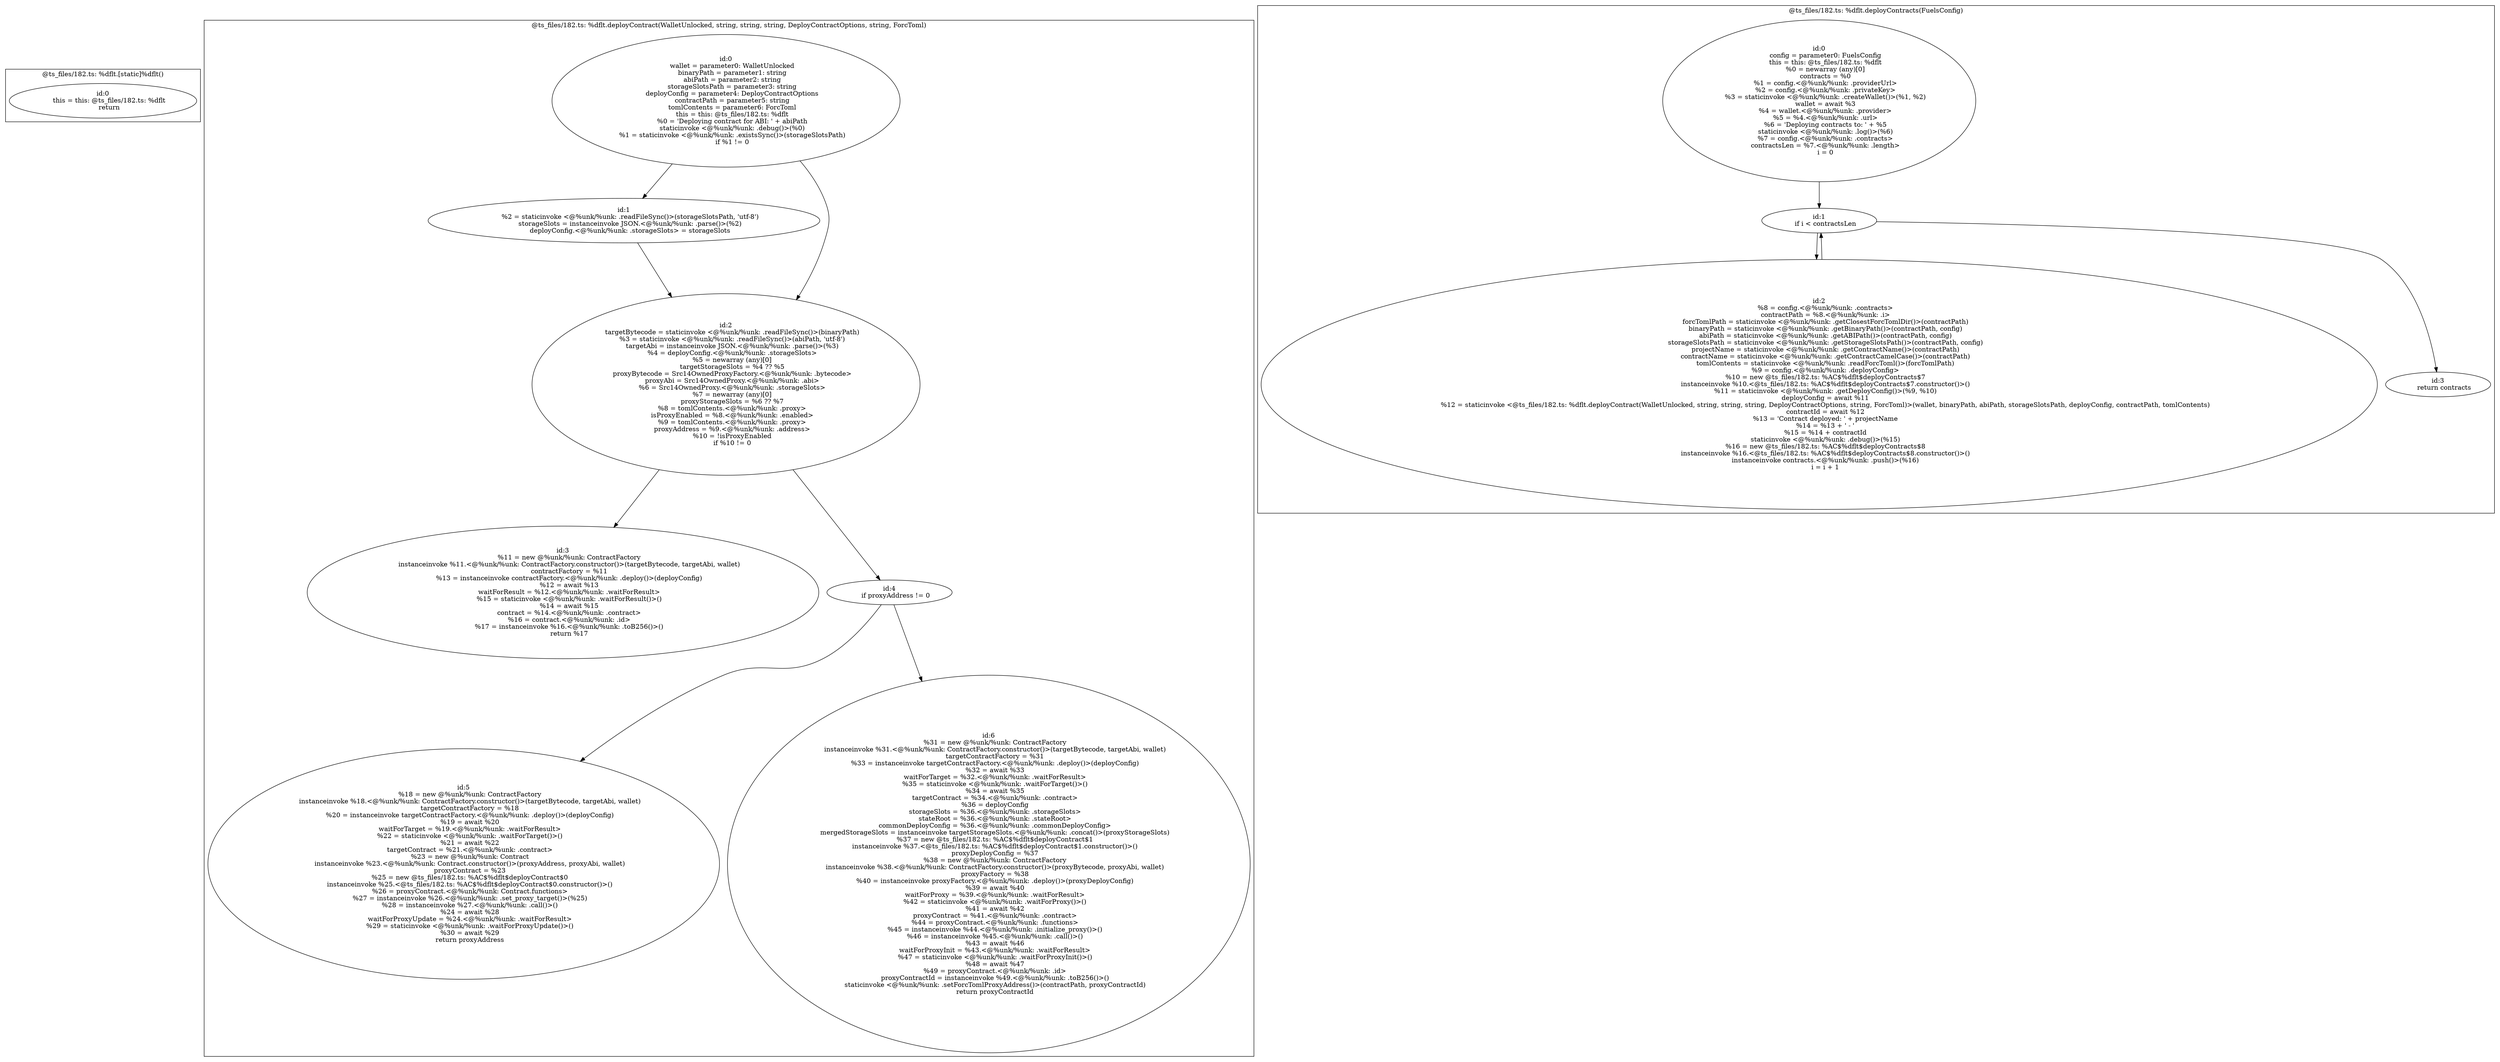 digraph "182.ts" {
subgraph "cluster_@ts_files/182.ts: %dflt.[static]%dflt()" {
  label="@ts_files/182.ts: %dflt.[static]%dflt()";
  Node33750 [label="id:0
      this = this: @ts_files/182.ts: %dflt
      return"];
}
subgraph "cluster_@ts_files/182.ts: %dflt.deployContract(WalletUnlocked, string, string, string, DeployContractOptions, string, ForcToml)" {
  label="@ts_files/182.ts: %dflt.deployContract(WalletUnlocked, string, string, string, DeployContractOptions, string, ForcToml)";
  Node111140 [label="id:0
      wallet = parameter0: WalletUnlocked
      binaryPath = parameter1: string
      abiPath = parameter2: string
      storageSlotsPath = parameter3: string
      deployConfig = parameter4: DeployContractOptions
      contractPath = parameter5: string
      tomlContents = parameter6: ForcToml
      this = this: @ts_files/182.ts: %dflt
      %0 = 'Deploying contract for ABI: ' + abiPath
      staticinvoke <@%unk/%unk: .debug()>(%0)
      %1 = staticinvoke <@%unk/%unk: .existsSync()>(storageSlotsPath)
      if %1 != 0"];
  Node111141 [label="id:1
      %2 = staticinvoke <@%unk/%unk: .readFileSync()>(storageSlotsPath, 'utf-8')
      storageSlots = instanceinvoke JSON.<@%unk/%unk: .parse()>(%2)
      deployConfig.<@%unk/%unk: .storageSlots> = storageSlots"];
  Node111142 [label="id:2
      targetBytecode = staticinvoke <@%unk/%unk: .readFileSync()>(binaryPath)
      %3 = staticinvoke <@%unk/%unk: .readFileSync()>(abiPath, 'utf-8')
      targetAbi = instanceinvoke JSON.<@%unk/%unk: .parse()>(%3)
      %4 = deployConfig.<@%unk/%unk: .storageSlots>
      %5 = newarray (any)[0]
      targetStorageSlots = %4 ?? %5
      proxyBytecode = Src14OwnedProxyFactory.<@%unk/%unk: .bytecode>
      proxyAbi = Src14OwnedProxy.<@%unk/%unk: .abi>
      %6 = Src14OwnedProxy.<@%unk/%unk: .storageSlots>
      %7 = newarray (any)[0]
      proxyStorageSlots = %6 ?? %7
      %8 = tomlContents.<@%unk/%unk: .proxy>
      isProxyEnabled = %8.<@%unk/%unk: .enabled>
      %9 = tomlContents.<@%unk/%unk: .proxy>
      proxyAddress = %9.<@%unk/%unk: .address>
      %10 = !isProxyEnabled
      if %10 != 0"];
  Node111143 [label="id:3
      %11 = new @%unk/%unk: ContractFactory
      instanceinvoke %11.<@%unk/%unk: ContractFactory.constructor()>(targetBytecode, targetAbi, wallet)
      contractFactory = %11
      %13 = instanceinvoke contractFactory.<@%unk/%unk: .deploy()>(deployConfig)
      %12 = await %13
      waitForResult = %12.<@%unk/%unk: .waitForResult>
      %15 = staticinvoke <@%unk/%unk: .waitForResult()>()
      %14 = await %15
      contract = %14.<@%unk/%unk: .contract>
      %16 = contract.<@%unk/%unk: .id>
      %17 = instanceinvoke %16.<@%unk/%unk: .toB256()>()
      return %17"];
  Node111144 [label="id:4
      if proxyAddress != 0"];
  Node111145 [label="id:5
      %18 = new @%unk/%unk: ContractFactory
      instanceinvoke %18.<@%unk/%unk: ContractFactory.constructor()>(targetBytecode, targetAbi, wallet)
      targetContractFactory = %18
      %20 = instanceinvoke targetContractFactory.<@%unk/%unk: .deploy()>(deployConfig)
      %19 = await %20
      waitForTarget = %19.<@%unk/%unk: .waitForResult>
      %22 = staticinvoke <@%unk/%unk: .waitForTarget()>()
      %21 = await %22
      targetContract = %21.<@%unk/%unk: .contract>
      %23 = new @%unk/%unk: Contract
      instanceinvoke %23.<@%unk/%unk: Contract.constructor()>(proxyAddress, proxyAbi, wallet)
      proxyContract = %23
      %25 = new @ts_files/182.ts: %AC$%dflt$deployContract$0
      instanceinvoke %25.<@ts_files/182.ts: %AC$%dflt$deployContract$0.constructor()>()
      %26 = proxyContract.<@%unk/%unk: Contract.functions>
      %27 = instanceinvoke %26.<@%unk/%unk: .set_proxy_target()>(%25)
      %28 = instanceinvoke %27.<@%unk/%unk: .call()>()
      %24 = await %28
      waitForProxyUpdate = %24.<@%unk/%unk: .waitForResult>
      %29 = staticinvoke <@%unk/%unk: .waitForProxyUpdate()>()
      %30 = await %29
      return proxyAddress"];
  Node111146 [label="id:6
      %31 = new @%unk/%unk: ContractFactory
      instanceinvoke %31.<@%unk/%unk: ContractFactory.constructor()>(targetBytecode, targetAbi, wallet)
      targetContractFactory = %31
      %33 = instanceinvoke targetContractFactory.<@%unk/%unk: .deploy()>(deployConfig)
      %32 = await %33
      waitForTarget = %32.<@%unk/%unk: .waitForResult>
      %35 = staticinvoke <@%unk/%unk: .waitForTarget()>()
      %34 = await %35
      targetContract = %34.<@%unk/%unk: .contract>
      %36 = deployConfig
      storageSlots = %36.<@%unk/%unk: .storageSlots>
      stateRoot = %36.<@%unk/%unk: .stateRoot>
      commonDeployConfig = %36.<@%unk/%unk: .commonDeployConfig>
      mergedStorageSlots = instanceinvoke targetStorageSlots.<@%unk/%unk: .concat()>(proxyStorageSlots)
      %37 = new @ts_files/182.ts: %AC$%dflt$deployContract$1
      instanceinvoke %37.<@ts_files/182.ts: %AC$%dflt$deployContract$1.constructor()>()
      proxyDeployConfig = %37
      %38 = new @%unk/%unk: ContractFactory
      instanceinvoke %38.<@%unk/%unk: ContractFactory.constructor()>(proxyBytecode, proxyAbi, wallet)
      proxyFactory = %38
      %40 = instanceinvoke proxyFactory.<@%unk/%unk: .deploy()>(proxyDeployConfig)
      %39 = await %40
      waitForProxy = %39.<@%unk/%unk: .waitForResult>
      %42 = staticinvoke <@%unk/%unk: .waitForProxy()>()
      %41 = await %42
      proxyContract = %41.<@%unk/%unk: .contract>
      %44 = proxyContract.<@%unk/%unk: .functions>
      %45 = instanceinvoke %44.<@%unk/%unk: .initialize_proxy()>()
      %46 = instanceinvoke %45.<@%unk/%unk: .call()>()
      %43 = await %46
      waitForProxyInit = %43.<@%unk/%unk: .waitForResult>
      %47 = staticinvoke <@%unk/%unk: .waitForProxyInit()>()
      %48 = await %47
      %49 = proxyContract.<@%unk/%unk: .id>
      proxyContractId = instanceinvoke %49.<@%unk/%unk: .toB256()>()
      staticinvoke <@%unk/%unk: .setForcTomlProxyAddress()>(contractPath, proxyContractId)
      return proxyContractId"];
  Node111140 -> Node111141;
  Node111140 -> Node111142;
  Node111141 -> Node111142;
  Node111142 -> Node111143;
  Node111142 -> Node111144;
  Node111144 -> Node111145;
  Node111144 -> Node111146;
}
subgraph "cluster_@ts_files/182.ts: %dflt.deployContracts(FuelsConfig)" {
  label="@ts_files/182.ts: %dflt.deployContracts(FuelsConfig)";
  Node47870 [label="id:0
      config = parameter0: FuelsConfig
      this = this: @ts_files/182.ts: %dflt
      %0 = newarray (any)[0]
      contracts = %0
      %1 = config.<@%unk/%unk: .providerUrl>
      %2 = config.<@%unk/%unk: .privateKey>
      %3 = staticinvoke <@%unk/%unk: .createWallet()>(%1, %2)
      wallet = await %3
      %4 = wallet.<@%unk/%unk: .provider>
      %5 = %4.<@%unk/%unk: .url>
      %6 = 'Deploying contracts to: ' + %5
      staticinvoke <@%unk/%unk: .log()>(%6)
      %7 = config.<@%unk/%unk: .contracts>
      contractsLen = %7.<@%unk/%unk: .length>
      i = 0"];
  Node47871 [label="id:1
      if i < contractsLen"];
  Node47872 [label="id:2
      %8 = config.<@%unk/%unk: .contracts>
      contractPath = %8.<@%unk/%unk: .i>
      forcTomlPath = staticinvoke <@%unk/%unk: .getClosestForcTomlDir()>(contractPath)
      binaryPath = staticinvoke <@%unk/%unk: .getBinaryPath()>(contractPath, config)
      abiPath = staticinvoke <@%unk/%unk: .getABIPath()>(contractPath, config)
      storageSlotsPath = staticinvoke <@%unk/%unk: .getStorageSlotsPath()>(contractPath, config)
      projectName = staticinvoke <@%unk/%unk: .getContractName()>(contractPath)
      contractName = staticinvoke <@%unk/%unk: .getContractCamelCase()>(contractPath)
      tomlContents = staticinvoke <@%unk/%unk: .readForcToml()>(forcTomlPath)
      %9 = config.<@%unk/%unk: .deployConfig>
      %10 = new @ts_files/182.ts: %AC$%dflt$deployContracts$7
      instanceinvoke %10.<@ts_files/182.ts: %AC$%dflt$deployContracts$7.constructor()>()
      %11 = staticinvoke <@%unk/%unk: .getDeployConfig()>(%9, %10)
      deployConfig = await %11
      %12 = staticinvoke <@ts_files/182.ts: %dflt.deployContract(WalletUnlocked, string, string, string, DeployContractOptions, string, ForcToml)>(wallet, binaryPath, abiPath, storageSlotsPath, deployConfig, contractPath, tomlContents)
      contractId = await %12
      %13 = 'Contract deployed: ' + projectName
      %14 = %13 + ' - '
      %15 = %14 + contractId
      staticinvoke <@%unk/%unk: .debug()>(%15)
      %16 = new @ts_files/182.ts: %AC$%dflt$deployContracts$8
      instanceinvoke %16.<@ts_files/182.ts: %AC$%dflt$deployContracts$8.constructor()>()
      instanceinvoke contracts.<@%unk/%unk: .push()>(%16)
      i = i + 1"];
  Node47873 [label="id:3
      return contracts"];
  Node47870 -> Node47871;
  Node47871 -> Node47872;
  Node47871 -> Node47873;
  Node47872 -> Node47871;
}
}
